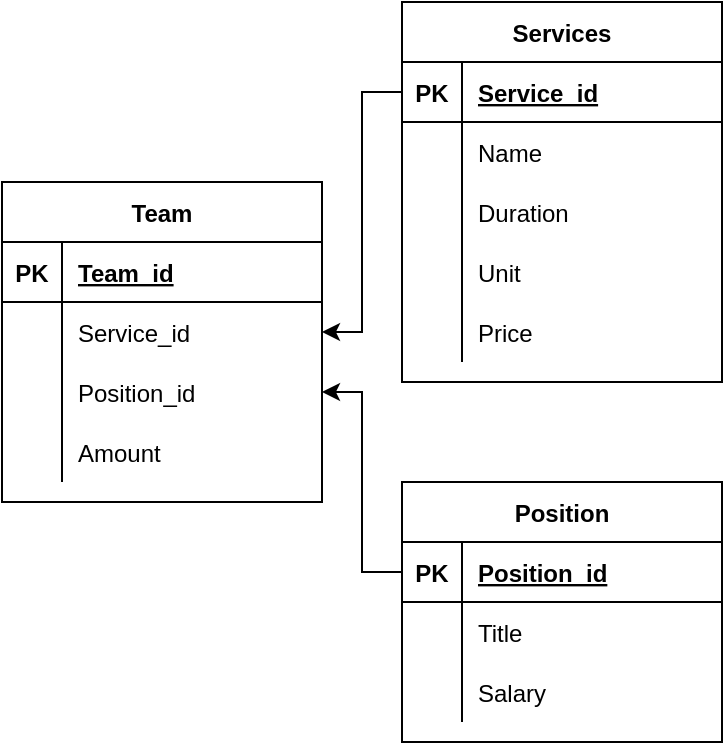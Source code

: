 <mxfile version="17.2.4" type="device"><diagram id="SSOfSdaP9IRcy3V5d1Lm" name="Страница 1"><mxGraphModel dx="1065" dy="541" grid="1" gridSize="10" guides="1" tooltips="1" connect="1" arrows="1" fold="1" page="1" pageScale="1" pageWidth="827" pageHeight="1169" math="0" shadow="0"><root><mxCell id="0"/><mxCell id="1" parent="0"/><mxCell id="CSHEiDgQ3EC75A3Cif0q-1" value="Services" style="shape=table;startSize=30;container=1;collapsible=1;childLayout=tableLayout;fixedRows=1;rowLines=0;fontStyle=1;align=center;resizeLast=1;" vertex="1" parent="1"><mxGeometry x="240" y="40" width="160" height="190" as="geometry"/></mxCell><mxCell id="CSHEiDgQ3EC75A3Cif0q-2" value="" style="shape=tableRow;horizontal=0;startSize=0;swimlaneHead=0;swimlaneBody=0;fillColor=none;collapsible=0;dropTarget=0;points=[[0,0.5],[1,0.5]];portConstraint=eastwest;top=0;left=0;right=0;bottom=1;" vertex="1" parent="CSHEiDgQ3EC75A3Cif0q-1"><mxGeometry y="30" width="160" height="30" as="geometry"/></mxCell><mxCell id="CSHEiDgQ3EC75A3Cif0q-3" value="PK" style="shape=partialRectangle;connectable=0;fillColor=none;top=0;left=0;bottom=0;right=0;fontStyle=1;overflow=hidden;" vertex="1" parent="CSHEiDgQ3EC75A3Cif0q-2"><mxGeometry width="30" height="30" as="geometry"><mxRectangle width="30" height="30" as="alternateBounds"/></mxGeometry></mxCell><mxCell id="CSHEiDgQ3EC75A3Cif0q-4" value="Service_id" style="shape=partialRectangle;connectable=0;fillColor=none;top=0;left=0;bottom=0;right=0;align=left;spacingLeft=6;fontStyle=5;overflow=hidden;" vertex="1" parent="CSHEiDgQ3EC75A3Cif0q-2"><mxGeometry x="30" width="130" height="30" as="geometry"><mxRectangle width="130" height="30" as="alternateBounds"/></mxGeometry></mxCell><mxCell id="CSHEiDgQ3EC75A3Cif0q-5" value="" style="shape=tableRow;horizontal=0;startSize=0;swimlaneHead=0;swimlaneBody=0;fillColor=none;collapsible=0;dropTarget=0;points=[[0,0.5],[1,0.5]];portConstraint=eastwest;top=0;left=0;right=0;bottom=0;" vertex="1" parent="CSHEiDgQ3EC75A3Cif0q-1"><mxGeometry y="60" width="160" height="30" as="geometry"/></mxCell><mxCell id="CSHEiDgQ3EC75A3Cif0q-6" value="" style="shape=partialRectangle;connectable=0;fillColor=none;top=0;left=0;bottom=0;right=0;editable=1;overflow=hidden;" vertex="1" parent="CSHEiDgQ3EC75A3Cif0q-5"><mxGeometry width="30" height="30" as="geometry"><mxRectangle width="30" height="30" as="alternateBounds"/></mxGeometry></mxCell><mxCell id="CSHEiDgQ3EC75A3Cif0q-7" value="Name" style="shape=partialRectangle;connectable=0;fillColor=none;top=0;left=0;bottom=0;right=0;align=left;spacingLeft=6;overflow=hidden;" vertex="1" parent="CSHEiDgQ3EC75A3Cif0q-5"><mxGeometry x="30" width="130" height="30" as="geometry"><mxRectangle width="130" height="30" as="alternateBounds"/></mxGeometry></mxCell><mxCell id="CSHEiDgQ3EC75A3Cif0q-8" value="" style="shape=tableRow;horizontal=0;startSize=0;swimlaneHead=0;swimlaneBody=0;fillColor=none;collapsible=0;dropTarget=0;points=[[0,0.5],[1,0.5]];portConstraint=eastwest;top=0;left=0;right=0;bottom=0;" vertex="1" parent="CSHEiDgQ3EC75A3Cif0q-1"><mxGeometry y="90" width="160" height="30" as="geometry"/></mxCell><mxCell id="CSHEiDgQ3EC75A3Cif0q-9" value="" style="shape=partialRectangle;connectable=0;fillColor=none;top=0;left=0;bottom=0;right=0;editable=1;overflow=hidden;" vertex="1" parent="CSHEiDgQ3EC75A3Cif0q-8"><mxGeometry width="30" height="30" as="geometry"><mxRectangle width="30" height="30" as="alternateBounds"/></mxGeometry></mxCell><mxCell id="CSHEiDgQ3EC75A3Cif0q-10" value="Duration" style="shape=partialRectangle;connectable=0;fillColor=none;top=0;left=0;bottom=0;right=0;align=left;spacingLeft=6;overflow=hidden;" vertex="1" parent="CSHEiDgQ3EC75A3Cif0q-8"><mxGeometry x="30" width="130" height="30" as="geometry"><mxRectangle width="130" height="30" as="alternateBounds"/></mxGeometry></mxCell><mxCell id="CSHEiDgQ3EC75A3Cif0q-11" value="" style="shape=tableRow;horizontal=0;startSize=0;swimlaneHead=0;swimlaneBody=0;fillColor=none;collapsible=0;dropTarget=0;points=[[0,0.5],[1,0.5]];portConstraint=eastwest;top=0;left=0;right=0;bottom=0;" vertex="1" parent="CSHEiDgQ3EC75A3Cif0q-1"><mxGeometry y="120" width="160" height="30" as="geometry"/></mxCell><mxCell id="CSHEiDgQ3EC75A3Cif0q-12" value="" style="shape=partialRectangle;connectable=0;fillColor=none;top=0;left=0;bottom=0;right=0;editable=1;overflow=hidden;" vertex="1" parent="CSHEiDgQ3EC75A3Cif0q-11"><mxGeometry width="30" height="30" as="geometry"><mxRectangle width="30" height="30" as="alternateBounds"/></mxGeometry></mxCell><mxCell id="CSHEiDgQ3EC75A3Cif0q-13" value="Unit" style="shape=partialRectangle;connectable=0;fillColor=none;top=0;left=0;bottom=0;right=0;align=left;spacingLeft=6;overflow=hidden;" vertex="1" parent="CSHEiDgQ3EC75A3Cif0q-11"><mxGeometry x="30" width="130" height="30" as="geometry"><mxRectangle width="130" height="30" as="alternateBounds"/></mxGeometry></mxCell><mxCell id="CSHEiDgQ3EC75A3Cif0q-14" value="" style="shape=tableRow;horizontal=0;startSize=0;swimlaneHead=0;swimlaneBody=0;fillColor=none;collapsible=0;dropTarget=0;points=[[0,0.5],[1,0.5]];portConstraint=eastwest;top=0;left=0;right=0;bottom=0;" vertex="1" parent="CSHEiDgQ3EC75A3Cif0q-1"><mxGeometry y="150" width="160" height="30" as="geometry"/></mxCell><mxCell id="CSHEiDgQ3EC75A3Cif0q-15" value="" style="shape=partialRectangle;connectable=0;fillColor=none;top=0;left=0;bottom=0;right=0;editable=1;overflow=hidden;" vertex="1" parent="CSHEiDgQ3EC75A3Cif0q-14"><mxGeometry width="30" height="30" as="geometry"><mxRectangle width="30" height="30" as="alternateBounds"/></mxGeometry></mxCell><mxCell id="CSHEiDgQ3EC75A3Cif0q-16" value="Price" style="shape=partialRectangle;connectable=0;fillColor=none;top=0;left=0;bottom=0;right=0;align=left;spacingLeft=6;overflow=hidden;" vertex="1" parent="CSHEiDgQ3EC75A3Cif0q-14"><mxGeometry x="30" width="130" height="30" as="geometry"><mxRectangle width="130" height="30" as="alternateBounds"/></mxGeometry></mxCell><mxCell id="CSHEiDgQ3EC75A3Cif0q-17" value="Position" style="shape=table;startSize=30;container=1;collapsible=1;childLayout=tableLayout;fixedRows=1;rowLines=0;fontStyle=1;align=center;resizeLast=1;" vertex="1" parent="1"><mxGeometry x="240" y="280" width="160" height="130" as="geometry"/></mxCell><mxCell id="CSHEiDgQ3EC75A3Cif0q-18" value="" style="shape=tableRow;horizontal=0;startSize=0;swimlaneHead=0;swimlaneBody=0;fillColor=none;collapsible=0;dropTarget=0;points=[[0,0.5],[1,0.5]];portConstraint=eastwest;top=0;left=0;right=0;bottom=1;" vertex="1" parent="CSHEiDgQ3EC75A3Cif0q-17"><mxGeometry y="30" width="160" height="30" as="geometry"/></mxCell><mxCell id="CSHEiDgQ3EC75A3Cif0q-19" value="PK" style="shape=partialRectangle;connectable=0;fillColor=none;top=0;left=0;bottom=0;right=0;fontStyle=1;overflow=hidden;" vertex="1" parent="CSHEiDgQ3EC75A3Cif0q-18"><mxGeometry width="30" height="30" as="geometry"><mxRectangle width="30" height="30" as="alternateBounds"/></mxGeometry></mxCell><mxCell id="CSHEiDgQ3EC75A3Cif0q-20" value="Position_id" style="shape=partialRectangle;connectable=0;fillColor=none;top=0;left=0;bottom=0;right=0;align=left;spacingLeft=6;fontStyle=5;overflow=hidden;" vertex="1" parent="CSHEiDgQ3EC75A3Cif0q-18"><mxGeometry x="30" width="130" height="30" as="geometry"><mxRectangle width="130" height="30" as="alternateBounds"/></mxGeometry></mxCell><mxCell id="CSHEiDgQ3EC75A3Cif0q-21" value="" style="shape=tableRow;horizontal=0;startSize=0;swimlaneHead=0;swimlaneBody=0;fillColor=none;collapsible=0;dropTarget=0;points=[[0,0.5],[1,0.5]];portConstraint=eastwest;top=0;left=0;right=0;bottom=0;" vertex="1" parent="CSHEiDgQ3EC75A3Cif0q-17"><mxGeometry y="60" width="160" height="30" as="geometry"/></mxCell><mxCell id="CSHEiDgQ3EC75A3Cif0q-22" value="" style="shape=partialRectangle;connectable=0;fillColor=none;top=0;left=0;bottom=0;right=0;editable=1;overflow=hidden;" vertex="1" parent="CSHEiDgQ3EC75A3Cif0q-21"><mxGeometry width="30" height="30" as="geometry"><mxRectangle width="30" height="30" as="alternateBounds"/></mxGeometry></mxCell><mxCell id="CSHEiDgQ3EC75A3Cif0q-23" value="Title" style="shape=partialRectangle;connectable=0;fillColor=none;top=0;left=0;bottom=0;right=0;align=left;spacingLeft=6;overflow=hidden;" vertex="1" parent="CSHEiDgQ3EC75A3Cif0q-21"><mxGeometry x="30" width="130" height="30" as="geometry"><mxRectangle width="130" height="30" as="alternateBounds"/></mxGeometry></mxCell><mxCell id="CSHEiDgQ3EC75A3Cif0q-24" value="" style="shape=tableRow;horizontal=0;startSize=0;swimlaneHead=0;swimlaneBody=0;fillColor=none;collapsible=0;dropTarget=0;points=[[0,0.5],[1,0.5]];portConstraint=eastwest;top=0;left=0;right=0;bottom=0;" vertex="1" parent="CSHEiDgQ3EC75A3Cif0q-17"><mxGeometry y="90" width="160" height="30" as="geometry"/></mxCell><mxCell id="CSHEiDgQ3EC75A3Cif0q-25" value="" style="shape=partialRectangle;connectable=0;fillColor=none;top=0;left=0;bottom=0;right=0;editable=1;overflow=hidden;" vertex="1" parent="CSHEiDgQ3EC75A3Cif0q-24"><mxGeometry width="30" height="30" as="geometry"><mxRectangle width="30" height="30" as="alternateBounds"/></mxGeometry></mxCell><mxCell id="CSHEiDgQ3EC75A3Cif0q-26" value="Salary" style="shape=partialRectangle;connectable=0;fillColor=none;top=0;left=0;bottom=0;right=0;align=left;spacingLeft=6;overflow=hidden;" vertex="1" parent="CSHEiDgQ3EC75A3Cif0q-24"><mxGeometry x="30" width="130" height="30" as="geometry"><mxRectangle width="130" height="30" as="alternateBounds"/></mxGeometry></mxCell><mxCell id="CSHEiDgQ3EC75A3Cif0q-30" value="Team" style="shape=table;startSize=30;container=1;collapsible=1;childLayout=tableLayout;fixedRows=1;rowLines=0;fontStyle=1;align=center;resizeLast=1;" vertex="1" parent="1"><mxGeometry x="40" y="130" width="160" height="160" as="geometry"/></mxCell><mxCell id="CSHEiDgQ3EC75A3Cif0q-31" value="" style="shape=tableRow;horizontal=0;startSize=0;swimlaneHead=0;swimlaneBody=0;fillColor=none;collapsible=0;dropTarget=0;points=[[0,0.5],[1,0.5]];portConstraint=eastwest;top=0;left=0;right=0;bottom=1;" vertex="1" parent="CSHEiDgQ3EC75A3Cif0q-30"><mxGeometry y="30" width="160" height="30" as="geometry"/></mxCell><mxCell id="CSHEiDgQ3EC75A3Cif0q-32" value="PK" style="shape=partialRectangle;connectable=0;fillColor=none;top=0;left=0;bottom=0;right=0;fontStyle=1;overflow=hidden;" vertex="1" parent="CSHEiDgQ3EC75A3Cif0q-31"><mxGeometry width="30" height="30" as="geometry"><mxRectangle width="30" height="30" as="alternateBounds"/></mxGeometry></mxCell><mxCell id="CSHEiDgQ3EC75A3Cif0q-33" value="Team_id" style="shape=partialRectangle;connectable=0;fillColor=none;top=0;left=0;bottom=0;right=0;align=left;spacingLeft=6;fontStyle=5;overflow=hidden;" vertex="1" parent="CSHEiDgQ3EC75A3Cif0q-31"><mxGeometry x="30" width="130" height="30" as="geometry"><mxRectangle width="130" height="30" as="alternateBounds"/></mxGeometry></mxCell><mxCell id="CSHEiDgQ3EC75A3Cif0q-46" value="" style="shape=tableRow;horizontal=0;startSize=0;swimlaneHead=0;swimlaneBody=0;fillColor=none;collapsible=0;dropTarget=0;points=[[0,0.5],[1,0.5]];portConstraint=eastwest;top=0;left=0;right=0;bottom=0;" vertex="1" parent="CSHEiDgQ3EC75A3Cif0q-30"><mxGeometry y="60" width="160" height="30" as="geometry"/></mxCell><mxCell id="CSHEiDgQ3EC75A3Cif0q-47" value="" style="shape=partialRectangle;connectable=0;fillColor=none;top=0;left=0;bottom=0;right=0;editable=1;overflow=hidden;" vertex="1" parent="CSHEiDgQ3EC75A3Cif0q-46"><mxGeometry width="30" height="30" as="geometry"><mxRectangle width="30" height="30" as="alternateBounds"/></mxGeometry></mxCell><mxCell id="CSHEiDgQ3EC75A3Cif0q-48" value="Service_id" style="shape=partialRectangle;connectable=0;fillColor=none;top=0;left=0;bottom=0;right=0;align=left;spacingLeft=6;overflow=hidden;" vertex="1" parent="CSHEiDgQ3EC75A3Cif0q-46"><mxGeometry x="30" width="130" height="30" as="geometry"><mxRectangle width="130" height="30" as="alternateBounds"/></mxGeometry></mxCell><mxCell id="CSHEiDgQ3EC75A3Cif0q-34" value="" style="shape=tableRow;horizontal=0;startSize=0;swimlaneHead=0;swimlaneBody=0;fillColor=none;collapsible=0;dropTarget=0;points=[[0,0.5],[1,0.5]];portConstraint=eastwest;top=0;left=0;right=0;bottom=0;" vertex="1" parent="CSHEiDgQ3EC75A3Cif0q-30"><mxGeometry y="90" width="160" height="30" as="geometry"/></mxCell><mxCell id="CSHEiDgQ3EC75A3Cif0q-35" value="" style="shape=partialRectangle;connectable=0;fillColor=none;top=0;left=0;bottom=0;right=0;editable=1;overflow=hidden;" vertex="1" parent="CSHEiDgQ3EC75A3Cif0q-34"><mxGeometry width="30" height="30" as="geometry"><mxRectangle width="30" height="30" as="alternateBounds"/></mxGeometry></mxCell><mxCell id="CSHEiDgQ3EC75A3Cif0q-36" value="Position_id" style="shape=partialRectangle;connectable=0;fillColor=none;top=0;left=0;bottom=0;right=0;align=left;spacingLeft=6;overflow=hidden;" vertex="1" parent="CSHEiDgQ3EC75A3Cif0q-34"><mxGeometry x="30" width="130" height="30" as="geometry"><mxRectangle width="130" height="30" as="alternateBounds"/></mxGeometry></mxCell><mxCell id="CSHEiDgQ3EC75A3Cif0q-37" value="" style="shape=tableRow;horizontal=0;startSize=0;swimlaneHead=0;swimlaneBody=0;fillColor=none;collapsible=0;dropTarget=0;points=[[0,0.5],[1,0.5]];portConstraint=eastwest;top=0;left=0;right=0;bottom=0;" vertex="1" parent="CSHEiDgQ3EC75A3Cif0q-30"><mxGeometry y="120" width="160" height="30" as="geometry"/></mxCell><mxCell id="CSHEiDgQ3EC75A3Cif0q-38" value="" style="shape=partialRectangle;connectable=0;fillColor=none;top=0;left=0;bottom=0;right=0;editable=1;overflow=hidden;" vertex="1" parent="CSHEiDgQ3EC75A3Cif0q-37"><mxGeometry width="30" height="30" as="geometry"><mxRectangle width="30" height="30" as="alternateBounds"/></mxGeometry></mxCell><mxCell id="CSHEiDgQ3EC75A3Cif0q-39" value="Amount" style="shape=partialRectangle;connectable=0;fillColor=none;top=0;left=0;bottom=0;right=0;align=left;spacingLeft=6;overflow=hidden;" vertex="1" parent="CSHEiDgQ3EC75A3Cif0q-37"><mxGeometry x="30" width="130" height="30" as="geometry"><mxRectangle width="130" height="30" as="alternateBounds"/></mxGeometry></mxCell><mxCell id="CSHEiDgQ3EC75A3Cif0q-49" style="edgeStyle=orthogonalEdgeStyle;rounded=0;orthogonalLoop=1;jettySize=auto;html=1;exitX=0;exitY=0.5;exitDx=0;exitDy=0;entryX=1;entryY=0.5;entryDx=0;entryDy=0;" edge="1" parent="1" source="CSHEiDgQ3EC75A3Cif0q-2" target="CSHEiDgQ3EC75A3Cif0q-46"><mxGeometry relative="1" as="geometry"/></mxCell><mxCell id="CSHEiDgQ3EC75A3Cif0q-50" style="edgeStyle=orthogonalEdgeStyle;rounded=0;orthogonalLoop=1;jettySize=auto;html=1;exitX=0;exitY=0.5;exitDx=0;exitDy=0;entryX=1;entryY=0.5;entryDx=0;entryDy=0;" edge="1" parent="1" source="CSHEiDgQ3EC75A3Cif0q-18" target="CSHEiDgQ3EC75A3Cif0q-34"><mxGeometry relative="1" as="geometry"/></mxCell></root></mxGraphModel></diagram></mxfile>